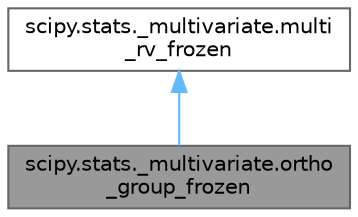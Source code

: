 digraph "scipy.stats._multivariate.ortho_group_frozen"
{
 // LATEX_PDF_SIZE
  bgcolor="transparent";
  edge [fontname=Helvetica,fontsize=10,labelfontname=Helvetica,labelfontsize=10];
  node [fontname=Helvetica,fontsize=10,shape=box,height=0.2,width=0.4];
  Node1 [id="Node000001",label="scipy.stats._multivariate.ortho\l_group_frozen",height=0.2,width=0.4,color="gray40", fillcolor="grey60", style="filled", fontcolor="black",tooltip=" "];
  Node2 -> Node1 [id="edge2_Node000001_Node000002",dir="back",color="steelblue1",style="solid",tooltip=" "];
  Node2 [id="Node000002",label="scipy.stats._multivariate.multi\l_rv_frozen",height=0.2,width=0.4,color="gray40", fillcolor="white", style="filled",URL="$d5/d9d/classscipy_1_1stats_1_1__multivariate_1_1multi__rv__frozen.html",tooltip=" "];
}
